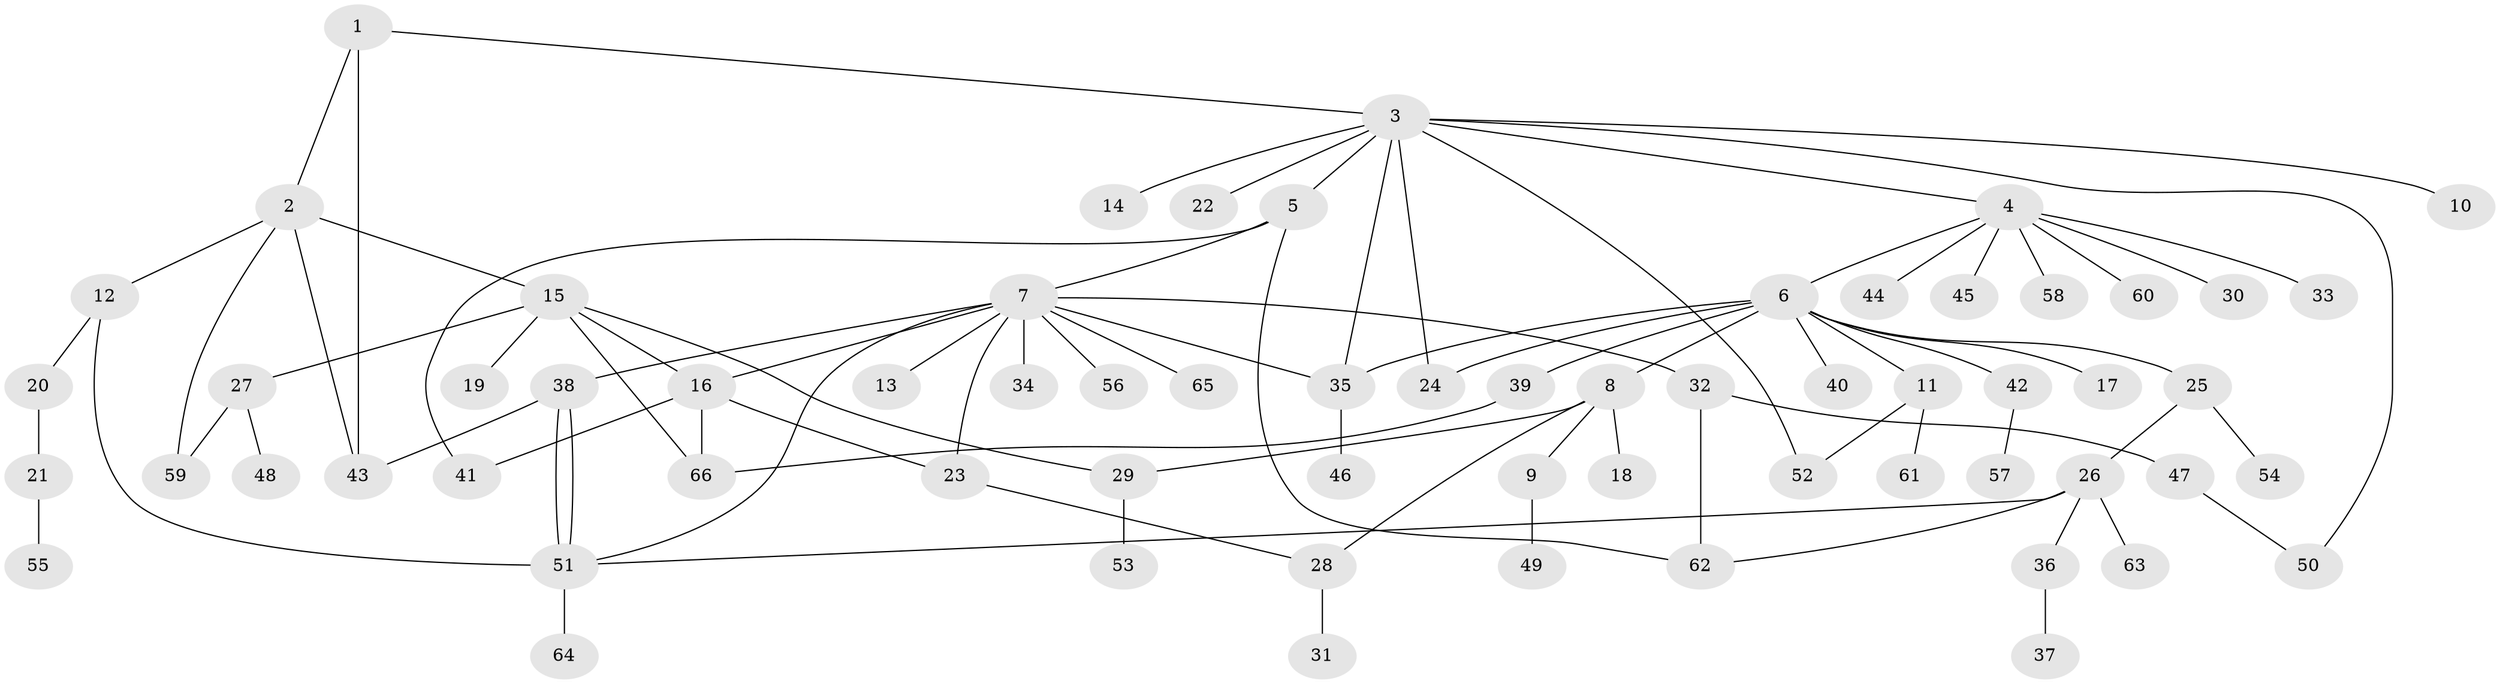 // Generated by graph-tools (version 1.1) at 2025/48/03/09/25 04:48:07]
// undirected, 66 vertices, 86 edges
graph export_dot {
graph [start="1"]
  node [color=gray90,style=filled];
  1;
  2;
  3;
  4;
  5;
  6;
  7;
  8;
  9;
  10;
  11;
  12;
  13;
  14;
  15;
  16;
  17;
  18;
  19;
  20;
  21;
  22;
  23;
  24;
  25;
  26;
  27;
  28;
  29;
  30;
  31;
  32;
  33;
  34;
  35;
  36;
  37;
  38;
  39;
  40;
  41;
  42;
  43;
  44;
  45;
  46;
  47;
  48;
  49;
  50;
  51;
  52;
  53;
  54;
  55;
  56;
  57;
  58;
  59;
  60;
  61;
  62;
  63;
  64;
  65;
  66;
  1 -- 2;
  1 -- 3;
  1 -- 43;
  2 -- 12;
  2 -- 15;
  2 -- 43;
  2 -- 59;
  3 -- 4;
  3 -- 5;
  3 -- 10;
  3 -- 14;
  3 -- 22;
  3 -- 24;
  3 -- 35;
  3 -- 50;
  3 -- 52;
  4 -- 6;
  4 -- 30;
  4 -- 33;
  4 -- 44;
  4 -- 45;
  4 -- 58;
  4 -- 60;
  5 -- 7;
  5 -- 41;
  5 -- 62;
  6 -- 8;
  6 -- 11;
  6 -- 17;
  6 -- 24;
  6 -- 25;
  6 -- 35;
  6 -- 39;
  6 -- 40;
  6 -- 42;
  7 -- 13;
  7 -- 16;
  7 -- 23;
  7 -- 32;
  7 -- 34;
  7 -- 35;
  7 -- 38;
  7 -- 51;
  7 -- 56;
  7 -- 65;
  8 -- 9;
  8 -- 18;
  8 -- 28;
  8 -- 29;
  9 -- 49;
  11 -- 52;
  11 -- 61;
  12 -- 20;
  12 -- 51;
  15 -- 16;
  15 -- 19;
  15 -- 27;
  15 -- 29;
  15 -- 66;
  16 -- 23;
  16 -- 41;
  16 -- 66;
  20 -- 21;
  21 -- 55;
  23 -- 28;
  25 -- 26;
  25 -- 54;
  26 -- 36;
  26 -- 51;
  26 -- 62;
  26 -- 63;
  27 -- 48;
  27 -- 59;
  28 -- 31;
  29 -- 53;
  32 -- 47;
  32 -- 62;
  35 -- 46;
  36 -- 37;
  38 -- 43;
  38 -- 51;
  38 -- 51;
  39 -- 66;
  42 -- 57;
  47 -- 50;
  51 -- 64;
}
